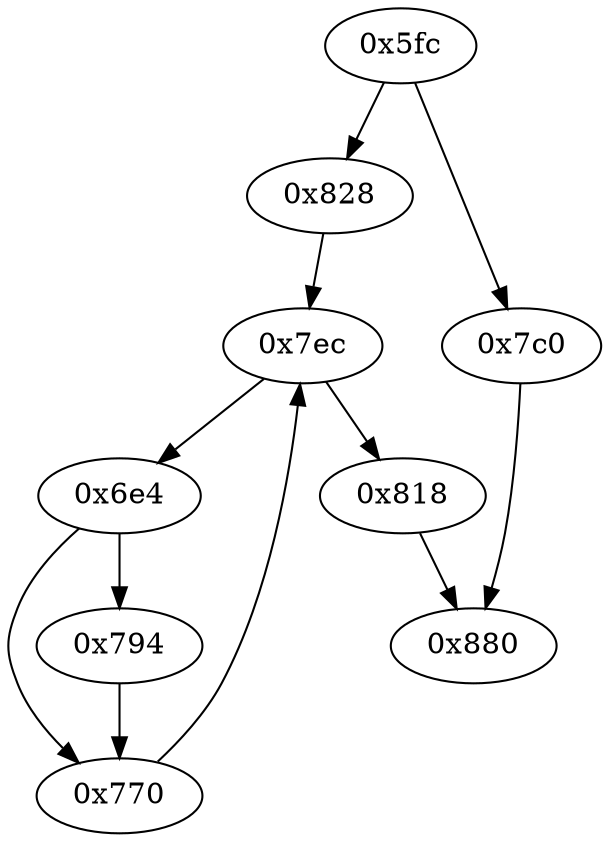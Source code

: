 strict digraph "" {
	graph ["edge"="{}",
		file="/Users/mark/Documents//论文//第二篇论文//2018-08-24交论文后的备份/2019/CFG/basic-algorithms/printinitials/1532_recovered.dot",
		"graph"="{u'file': u'/Users/mark/Documents//\u8bba\u6587//\u7b2c\u4e8c\u7bc7\u8bba\u6587//2018-08-24\u4ea4\u8bba\u6587\u540e\u7684\u5907\u4efd/\
2019/CFG/basic-algorithms/printinitials/1532_recovered.dot'}",
		"node"="{u'opcode': u''}"
	];
	"0x5fc"	 [opcode="[u'push', u'add', u'sub', u'str', u'mov', u'ldr', u'ldr', u'ldr', u'ldr', u'b']"];
	"0x828"	 [opcode="[u'ldr', u'ldr', u'str', u'ldr', u'b']"];
	"0x5fc" -> "0x828";
	"0x7c0"	 [opcode="[u'mov', u'mov', u'b']"];
	"0x5fc" -> "0x7c0";
	"0x7ec"	 [opcode="[u'str', u'ldr', u'ldr', u'ldrb', u'str', u'ldr', u'ldr', u'ldr', u'cmp', u'mov', u'b']"];
	"0x828" -> "0x7ec";
	"0x794"	 [opcode="[u'ldr', u'add', u'str', u'ldr', u'b']"];
	"0x770"	 [opcode="[u'add', u'mov', u'b']"];
	"0x794" -> "0x770";
	"0x818"	 [opcode="[u'mov', u'bl', u'ldr', u'b']"];
	"0x880"	 [opcode="[u'mov', u'sub', u'pop']"];
	"0x818" -> "0x880";
	"0x6e4"	 [opcode="[u'ldr', u'cmp', u'mov', u'mov', u'strb', u'ldr', u'b']"];
	"0x6e4" -> "0x794";
	"0x6e4" -> "0x770";
	"0x770" -> "0x7ec";
	"0x7ec" -> "0x818";
	"0x7ec" -> "0x6e4";
	"0x7c0" -> "0x880";
}
